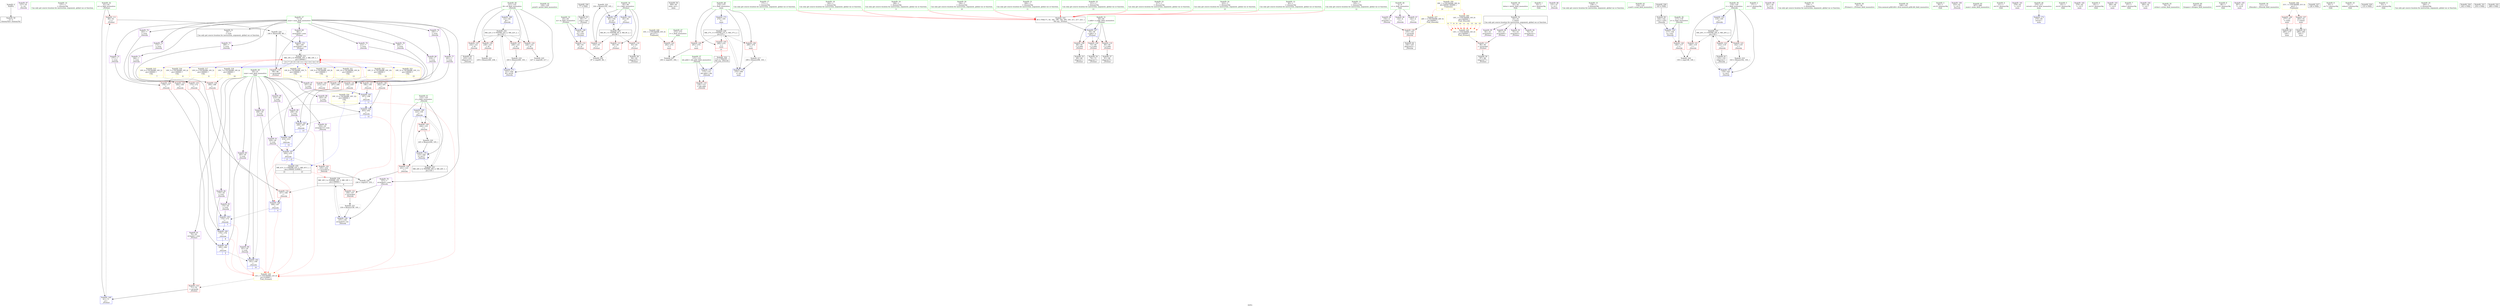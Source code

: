 digraph "SVFG" {
	label="SVFG";

	Node0x55f6a4c84940 [shape=record,color=grey,label="{NodeID: 0\nNullPtr}"];
	Node0x55f6a4c84940 -> Node0x55f6a4c8d000[style=solid];
	Node0x55f6a4c8bee0 [shape=record,color=purple,label="{NodeID: 97\n127\<--35\n\<--.str\n_Z4worki\n}"];
	Node0x55f6a4c89e20 [shape=record,color=green,label="{NodeID: 14\n137\<--1\n\<--dummyObj\nCan only get source location for instruction, argument, global var or function.}"];
	Node0x55f6a4c8ca40 [shape=record,color=red,label="{NodeID: 111\n89\<--61\n\<--n\n_Z5cleari\n}"];
	Node0x55f6a4c8ca40 -> Node0x55f6a4c98850[style=solid];
	Node0x55f6a4c8ac20 [shape=record,color=green,label="{NodeID: 28\n20\<--31\nsum\<--sum_field_insensitive\nGlob }"];
	Node0x55f6a4c8ac20 -> Node0x55f6a4c8e9c0[style=solid];
	Node0x55f6a4c8ac20 -> Node0x55f6a4c8ea90[style=solid];
	Node0x55f6a4c8ac20 -> Node0x55f6a4c8eb60[style=solid];
	Node0x55f6a4c8ac20 -> Node0x55f6a4c8ec30[style=solid];
	Node0x55f6a4c8ac20 -> Node0x55f6a4c8ed00[style=solid];
	Node0x55f6a4c8ac20 -> Node0x55f6a4c8edd0[style=solid];
	Node0x55f6a4c8ac20 -> Node0x55f6a4c8eea0[style=solid];
	Node0x55f6a4c8ac20 -> Node0x55f6a4c8ef70[style=solid];
	Node0x55f6a4c8ac20 -> Node0x55f6a4c8f040[style=solid];
	Node0x55f6a4c8ac20 -> Node0x55f6a4c8f110[style=solid];
	Node0x55f6a4c8ac20 -> Node0x55f6a4c8f1e0[style=solid];
	Node0x55f6a4c8ac20 -> Node0x55f6a4c8f2b0[style=solid];
	Node0x55f6a4c91da0 [shape=record,color=red,label="{NodeID: 125\n232\<--121\n\<--i6\n_Z4worki\n}"];
	Node0x55f6a4c91da0 -> Node0x55f6a4c8db20[style=solid];
	Node0x55f6a4c8b870 [shape=record,color=green,label="{NodeID: 42\n129\<--130\nprintf\<--printf_field_insensitive\n}"];
	Node0x55f6a4c98550 [shape=record,color=grey,label="{NodeID: 222\n104 = Binary(103, 105, )\n}"];
	Node0x55f6a4c98550 -> Node0x55f6a4c93390[style=solid];
	Node0x55f6a4c92900 [shape=record,color=red,label="{NodeID: 139\n207\<--206\n\<--\n_Z4worki\n}"];
	Node0x55f6a4c92900 -> Node0x55f6a4c93e20[style=solid];
	Node0x55f6a4c8d570 [shape=record,color=black,label="{NodeID: 56\n269\<--83\nmain_ret\<--\nmain\n}"];
	Node0x55f6a4ca9800 [shape=record,color=yellow,style=double,label="{NodeID: 319\n10V_8 = CSCHI(MR_10V_7)\npts\{190000 \}\nCS[]|{|<s1>11}}"];
	Node0x55f6a4ca9800 -> Node0x55f6a4c92760[style=dashed];
	Node0x55f6a4ca9800:s1 -> Node0x55f6a4ca03b0[style=dashed,color=red];
	Node0x55f6a4ca1ce0 [shape=record,color=black,label="{NodeID: 236\nMR_37V_3 = PHI(MR_37V_4, MR_37V_2, )\npts\{275 \}\n}"];
	Node0x55f6a4ca1ce0 -> Node0x55f6a4c92d10[style=dashed];
	Node0x55f6a4ca1ce0 -> Node0x55f6a4c92de0[style=dashed];
	Node0x55f6a4ca1ce0 -> Node0x55f6a4c92eb0[style=dashed];
	Node0x55f6a4ca1ce0 -> Node0x55f6a4c94570[style=dashed];
	Node0x55f6a4c93460 [shape=record,color=blue,label="{NodeID: 153\n115\<--114\nidx.addr\<--idx\n_Z4worki\n}"];
	Node0x55f6a4c93460 -> Node0x55f6a4c918c0[style=dashed];
	Node0x55f6a4c8e0d0 [shape=record,color=purple,label="{NodeID: 70\n157\<--7\narrayidx4\<--num\n_Z4worki\n}"];
	Node0x55f6a4c8e0d0 -> Node0x55f6a4c92280[style=solid];
	Node0x55f6a4c8e0d0 -> Node0x55f6a4c936d0[style=solid];
	Node0x55f6a4cb92f0 [shape=record,color=black,label="{NodeID: 333\n58 = PHI(171, 83, 182, 188, 194, 200, 105, 211, 217, 223, )\n0th arg _Z5cleari }"];
	Node0x55f6a4cb92f0 -> Node0x55f6a4c92f80[style=solid];
	Node0x55f6a4ca4800 [shape=record,color=yellow,style=double,label="{NodeID: 250\n39V_1 = ENCHI(MR_39V_0)\npts\{60000 340000 \}\nFun[main]|{<s0>21|<s1>21}}"];
	Node0x55f6a4ca4800:s0 -> Node0x55f6a4ca4ee0[style=dashed,color=red];
	Node0x55f6a4ca4800:s1 -> Node0x55f6a4ca5180[style=dashed,color=red];
	Node0x55f6a4c93fc0 [shape=record,color=blue,label="{NodeID: 167\n220\<--219\n\<--\n_Z4worki\n|{|<s1>15|<s2>21}}"];
	Node0x55f6a4c93fc0 -> Node0x55f6a4c92b70[style=dashed];
	Node0x55f6a4c93fc0:s1 -> Node0x55f6a4ca3a80[style=dashed,color=red];
	Node0x55f6a4c93fc0:s2 -> Node0x55f6a4ca17b0[style=dashed,color=blue];
	Node0x55f6a4c8ec30 [shape=record,color=purple,label="{NodeID: 84\n179\<--20\n\<--sum\n_Z4worki\n}"];
	Node0x55f6a4c8ec30 -> Node0x55f6a4c93a10[style=solid];
	Node0x55f6a4c84630 [shape=record,color=green,label="{NodeID: 1\n35\<--1\n.str\<--dummyObj\nGlob }"];
	Node0x55f6a4c8bfb0 [shape=record,color=purple,label="{NodeID: 98\n131\<--37\n\<--.str.1\n_Z4worki\n}"];
	Node0x55f6a4c89f20 [shape=record,color=green,label="{NodeID: 15\n138\<--1\n\<--dummyObj\nCan only get source location for instruction, argument, global var or function.}"];
	Node0x55f6a4c8cb10 [shape=record,color=red,label="{NodeID: 112\n86\<--63\n\<--m\n_Z5cleari\n}"];
	Node0x55f6a4c8cb10 -> Node0x55f6a4c98fd0[style=solid];
	Node0x55f6a4c8ad20 [shape=record,color=green,label="{NodeID: 29\n32\<--34\nletter\<--letter_field_insensitive\nGlob }"];
	Node0x55f6a4c8ad20 -> Node0x55f6a4c8d200[style=solid];
	Node0x55f6a4c91e70 [shape=record,color=red,label="{NodeID: 126\n238\<--121\n\<--i6\n_Z4worki\n}"];
	Node0x55f6a4c91e70 -> Node0x55f6a4c986d0[style=solid];
	Node0x55f6a4c8b970 [shape=record,color=green,label="{NodeID: 43\n134\<--135\nscanf\<--scanf_field_insensitive\n}"];
	Node0x55f6a4c986d0 [shape=record,color=grey,label="{NodeID: 223\n239 = Binary(240, 238, )\n}"];
	Node0x55f6a4c929d0 [shape=record,color=red,label="{NodeID: 140\n213\<--212\n\<--\n_Z4worki\n}"];
	Node0x55f6a4c929d0 -> Node0x55f6a4c93ef0[style=solid];
	Node0x55f6a4c8d640 [shape=record,color=black,label="{NodeID: 57\n91\<--90\nidxprom3\<--\n_Z5cleari\n}"];
	Node0x55f6a4ca9960 [shape=record,color=yellow,style=double,label="{NodeID: 320\n10V_9 = CSCHI(MR_10V_8)\npts\{190000 \}\nCS[]|{|<s1>12}}"];
	Node0x55f6a4ca9960 -> Node0x55f6a4c92830[style=dashed];
	Node0x55f6a4ca9960:s1 -> Node0x55f6a4ca03b0[style=dashed,color=red];
	Node0x55f6a4ca21e0 [shape=record,color=black,label="{NodeID: 237\nMR_20V_3 = PHI(MR_20V_4, MR_20V_2, )\npts\{120 \}\n}"];
	Node0x55f6a4ca21e0 -> Node0x55f6a4c91a60[style=dashed];
	Node0x55f6a4ca21e0 -> Node0x55f6a4c91b30[style=dashed];
	Node0x55f6a4ca21e0 -> Node0x55f6a4c91c00[style=dashed];
	Node0x55f6a4ca21e0 -> Node0x55f6a4c937a0[style=dashed];
	Node0x55f6a4c93530 [shape=record,color=blue,label="{NodeID: 154\n117\<--144\nn\<--conv\n_Z4worki\n}"];
	Node0x55f6a4c93530 -> Node0x55f6a4c91990[style=dashed];
	Node0x55f6a4c8e1a0 [shape=record,color=purple,label="{NodeID: 71\n166\<--7\n\<--num\n_Z4worki\n}"];
	Node0x55f6a4c8e1a0 -> Node0x55f6a4c92350[style=solid];
	Node0x55f6a4cb9cf0 [shape=record,color=black,label="{NodeID: 334\n114 = PHI(295, )\n0th arg _Z4worki }"];
	Node0x55f6a4cb9cf0 -> Node0x55f6a4c93460[style=solid];
	Node0x55f6a4c94090 [shape=record,color=blue,label="{NodeID: 168\n121\<--83\ni6\<--\n_Z4worki\n}"];
	Node0x55f6a4c94090 -> Node0x55f6a4ca08b0[style=dashed];
	Node0x55f6a4c8ed00 [shape=record,color=purple,label="{NodeID: 85\n185\<--20\n\<--sum\n_Z4worki\n}"];
	Node0x55f6a4c8ed00 -> Node0x55f6a4c93ae0[style=solid];
	Node0x55f6a4c71290 [shape=record,color=green,label="{NodeID: 2\n37\<--1\n.str.1\<--dummyObj\nGlob }"];
	Node0x55f6a4c8c080 [shape=record,color=purple,label="{NodeID: 99\n241\<--39\n\<--.str.2\n_Z4worki\n}"];
	Node0x55f6a4c8a020 [shape=record,color=green,label="{NodeID: 16\n139\<--1\n\<--dummyObj\nCan only get source location for instruction, argument, global var or function.}"];
	Node0x55f6a4c8cbe0 [shape=record,color=red,label="{NodeID: 113\n85\<--65\n\<--i\n_Z5cleari\n}"];
	Node0x55f6a4c8cbe0 -> Node0x55f6a4c98fd0[style=solid];
	Node0x55f6a4c8ae20 [shape=record,color=green,label="{NodeID: 30\n55\<--56\n_Z5cleari\<--_Z5cleari_field_insensitive\n}"];
	Node0x55f6a4c91f40 [shape=record,color=red,label="{NodeID: 127\n249\<--121\n\<--i6\n_Z4worki\n}"];
	Node0x55f6a4c91f40 -> Node0x55f6a4c97f50[style=solid];
	Node0x55f6a4c8ba70 [shape=record,color=green,label="{NodeID: 44\n140\<--141\nllvm.memset.p0i8.i64\<--llvm.memset.p0i8.i64_field_insensitive\n}"];
	Node0x55f6a4c98850 [shape=record,color=grey,label="{NodeID: 224\n100 = Binary(99, 89, )\n}"];
	Node0x55f6a4c98850 -> Node0x55f6a4c932c0[style=solid];
	Node0x55f6a4c92aa0 [shape=record,color=red,label="{NodeID: 141\n219\<--218\n\<--\n_Z4worki\n}"];
	Node0x55f6a4c92aa0 -> Node0x55f6a4c93fc0[style=solid];
	Node0x55f6a4c8d710 [shape=record,color=black,label="{NodeID: 58\n94\<--93\nidxprom5\<--\n_Z5cleari\n}"];
	Node0x55f6a4ca9ac0 [shape=record,color=yellow,style=double,label="{NodeID: 321\n10V_10 = CSCHI(MR_10V_9)\npts\{190000 \}\nCS[]|{|<s1>13}}"];
	Node0x55f6a4ca9ac0 -> Node0x55f6a4c92900[style=dashed];
	Node0x55f6a4ca9ac0:s1 -> Node0x55f6a4ca03b0[style=dashed,color=red];
	Node0x55f6a4ca26e0 [shape=record,color=black,label="{NodeID: 238\nMR_10V_2 = PHI(MR_10V_3, MR_10V_1, )\npts\{190000 \}\n|{|<s3>6}}"];
	Node0x55f6a4ca26e0 -> Node0x55f6a4c92280[style=dashed];
	Node0x55f6a4ca26e0 -> Node0x55f6a4c92350[style=dashed];
	Node0x55f6a4ca26e0 -> Node0x55f6a4c936d0[style=dashed];
	Node0x55f6a4ca26e0:s3 -> Node0x55f6a4ca03b0[style=dashed,color=red];
	Node0x55f6a4c93600 [shape=record,color=blue,label="{NodeID: 155\n119\<--105\ni\<--\n_Z4worki\n}"];
	Node0x55f6a4c93600 -> Node0x55f6a4ca21e0[style=dashed];
	Node0x55f6a4c8e270 [shape=record,color=purple,label="{NodeID: 72\n172\<--7\n\<--num\n_Z4worki\n}"];
	Node0x55f6a4c8e270 -> Node0x55f6a4c92420[style=solid];
	Node0x55f6a4c94160 [shape=record,color=blue,label="{NodeID: 169\n123\<--105\nj\<--\n_Z4worki\n}"];
	Node0x55f6a4c94160 -> Node0x55f6a4c92010[style=dashed];
	Node0x55f6a4c94160 -> Node0x55f6a4c920e0[style=dashed];
	Node0x55f6a4c94160 -> Node0x55f6a4c94230[style=dashed];
	Node0x55f6a4c94160 -> Node0x55f6a4ca0db0[style=dashed];
	Node0x55f6a4c8edd0 [shape=record,color=purple,label="{NodeID: 86\n191\<--20\n\<--sum\n_Z4worki\n}"];
	Node0x55f6a4c8edd0 -> Node0x55f6a4c93bb0[style=solid];
	Node0x55f6a4c71380 [shape=record,color=green,label="{NodeID: 3\n39\<--1\n.str.2\<--dummyObj\nGlob }"];
	Node0x55f6a4c8c150 [shape=record,color=purple,label="{NodeID: 100\n253\<--41\n\<--.str.3\n_Z4worki\n}"];
	Node0x55f6a4c8a120 [shape=record,color=green,label="{NodeID: 17\n171\<--1\n\<--dummyObj\nCan only get source location for instruction, argument, global var or function.|{<s0>6}}"];
	Node0x55f6a4c8a120:s0 -> Node0x55f6a4cb92f0[style=solid,color=red];
	Node0x55f6a4c8ccb0 [shape=record,color=red,label="{NodeID: 114\n93\<--65\n\<--i\n_Z5cleari\n}"];
	Node0x55f6a4c8ccb0 -> Node0x55f6a4c8d710[style=solid];
	Node0x55f6a4c8af20 [shape=record,color=green,label="{NodeID: 31\n59\<--60\nx.addr\<--x.addr_field_insensitive\n_Z5cleari\n}"];
	Node0x55f6a4c8af20 -> Node0x55f6a4c8c7d0[style=solid];
	Node0x55f6a4c8af20 -> Node0x55f6a4c8c8a0[style=solid];
	Node0x55f6a4c8af20 -> Node0x55f6a4c8c970[style=solid];
	Node0x55f6a4c8af20 -> Node0x55f6a4c92f80[style=solid];
	Node0x55f6a4c92010 [shape=record,color=red,label="{NodeID: 128\n231\<--123\n\<--j\n_Z4worki\n}"];
	Node0x55f6a4c92010 -> Node0x55f6a4c98e50[style=solid];
	Node0x55f6a4c8bb70 [shape=record,color=green,label="{NodeID: 45\n267\<--268\nmain\<--main_field_insensitive\n}"];
	Node0x55f6a4c989d0 [shape=record,color=grey,label="{NodeID: 225\n227 = cmp(226, 217, )\n}"];
	Node0x55f6a4c92b70 [shape=record,color=red,label="{NodeID: 142\n235\<--234\n\<--arrayidx12\n_Z4worki\n}"];
	Node0x55f6a4c92b70 -> Node0x55f6a4c98e50[style=solid];
	Node0x55f6a4c8d7e0 [shape=record,color=black,label="{NodeID: 59\n97\<--96\nidxprom7\<--\n_Z5cleari\n}"];
	Node0x55f6a4ca9c20 [shape=record,color=yellow,style=double,label="{NodeID: 322\n10V_11 = CSCHI(MR_10V_10)\npts\{190000 \}\nCS[]|{|<s1>14}}"];
	Node0x55f6a4ca9c20 -> Node0x55f6a4c929d0[style=dashed];
	Node0x55f6a4ca9c20:s1 -> Node0x55f6a4ca03b0[style=dashed,color=red];
	Node0x55f6a4c936d0 [shape=record,color=blue,label="{NodeID: 156\n157\<--159\narrayidx4\<--inc\n_Z4worki\n}"];
	Node0x55f6a4c936d0 -> Node0x55f6a4ca26e0[style=dashed];
	Node0x55f6a4c8e340 [shape=record,color=purple,label="{NodeID: 73\n177\<--7\n\<--num\n_Z4worki\n}"];
	Node0x55f6a4c8e340 -> Node0x55f6a4c924f0[style=solid];
	Node0x55f6a4c94230 [shape=record,color=blue,label="{NodeID: 170\n123\<--245\nj\<--inc17\n_Z4worki\n}"];
	Node0x55f6a4c94230 -> Node0x55f6a4c92010[style=dashed];
	Node0x55f6a4c94230 -> Node0x55f6a4c920e0[style=dashed];
	Node0x55f6a4c94230 -> Node0x55f6a4c94230[style=dashed];
	Node0x55f6a4c94230 -> Node0x55f6a4ca0db0[style=dashed];
	Node0x55f6a4c8eea0 [shape=record,color=purple,label="{NodeID: 87\n197\<--20\n\<--sum\n_Z4worki\n}"];
	Node0x55f6a4c8eea0 -> Node0x55f6a4c93c80[style=solid];
	Node0x55f6a4c88fd0 [shape=record,color=green,label="{NodeID: 4\n41\<--1\n.str.3\<--dummyObj\nGlob }"];
	Node0x55f6a4c8c220 [shape=record,color=purple,label="{NodeID: 101\n278\<--43\n\<--.str.4\nmain\n}"];
	Node0x55f6a4c8a220 [shape=record,color=green,label="{NodeID: 18\n182\<--1\n\<--dummyObj\nCan only get source location for instruction, argument, global var or function.|{<s0>8}}"];
	Node0x55f6a4c8a220:s0 -> Node0x55f6a4cb92f0[style=solid,color=red];
	Node0x55f6a4c8cd80 [shape=record,color=red,label="{NodeID: 115\n103\<--65\n\<--i\n_Z5cleari\n}"];
	Node0x55f6a4c8cd80 -> Node0x55f6a4c98550[style=solid];
	Node0x55f6a4c8aff0 [shape=record,color=green,label="{NodeID: 32\n61\<--62\nn\<--n_field_insensitive\n_Z5cleari\n}"];
	Node0x55f6a4c8aff0 -> Node0x55f6a4c8ca40[style=solid];
	Node0x55f6a4c8aff0 -> Node0x55f6a4c93050[style=solid];
	Node0x55f6a4c920e0 [shape=record,color=red,label="{NodeID: 129\n244\<--123\n\<--j\n_Z4worki\n}"];
	Node0x55f6a4c920e0 -> Node0x55f6a4c98250[style=solid];
	Node0x55f6a4c8bc70 [shape=record,color=green,label="{NodeID: 46\n270\<--271\nretval\<--retval_field_insensitive\nmain\n}"];
	Node0x55f6a4c8bc70 -> Node0x55f6a4c943d0[style=solid];
	Node0x55f6a4c98b50 [shape=record,color=grey,label="{NodeID: 226\n150 = cmp(148, 149, )\n}"];
	Node0x55f6a4c92c40 [shape=record,color=red,label="{NodeID: 143\n292\<--272\n\<--t\nmain\n}"];
	Node0x55f6a4c92c40 -> Node0x55f6a4c98cd0[style=solid];
	Node0x55f6a4c8d8b0 [shape=record,color=black,label="{NodeID: 60\n144\<--143\nconv\<--call2\n_Z4worki\n}"];
	Node0x55f6a4c8d8b0 -> Node0x55f6a4c93530[style=solid];
	Node0x55f6a4ca9d80 [shape=record,color=yellow,style=double,label="{NodeID: 323\n10V_12 = CSCHI(MR_10V_11)\npts\{190000 \}\nCS[]|{|<s1>15}}"];
	Node0x55f6a4ca9d80 -> Node0x55f6a4c92aa0[style=dashed];
	Node0x55f6a4ca9d80:s1 -> Node0x55f6a4ca03b0[style=dashed,color=red];
	Node0x55f6a4c937a0 [shape=record,color=blue,label="{NodeID: 157\n119\<--163\ni\<--inc5\n_Z4worki\n}"];
	Node0x55f6a4c937a0 -> Node0x55f6a4ca21e0[style=dashed];
	Node0x55f6a4c8e410 [shape=record,color=purple,label="{NodeID: 74\n183\<--7\n\<--num\n_Z4worki\n}"];
	Node0x55f6a4c8e410 -> Node0x55f6a4c925c0[style=solid];
	Node0x55f6a4c94300 [shape=record,color=blue,label="{NodeID: 171\n121\<--250\ni6\<--inc20\n_Z4worki\n}"];
	Node0x55f6a4c94300 -> Node0x55f6a4ca08b0[style=dashed];
	Node0x55f6a4c8ef70 [shape=record,color=purple,label="{NodeID: 88\n203\<--20\n\<--sum\n_Z4worki\n}"];
	Node0x55f6a4c8ef70 -> Node0x55f6a4c93d50[style=solid];
	Node0x55f6a4c89060 [shape=record,color=green,label="{NodeID: 5\n43\<--1\n.str.4\<--dummyObj\nGlob }"];
	Node0x55f6a4c8c2f0 [shape=record,color=purple,label="{NodeID: 102\n279\<--45\n\<--.str.5\nmain\n}"];
	Node0x55f6a4c8a320 [shape=record,color=green,label="{NodeID: 19\n188\<--1\n\<--dummyObj\nCan only get source location for instruction, argument, global var or function.|{<s0>9}}"];
	Node0x55f6a4c8a320:s0 -> Node0x55f6a4cb92f0[style=solid,color=red];
	Node0x55f6a4c91650 [shape=record,color=red,label="{NodeID: 116\n71\<--70\n\<--arrayidx\n_Z5cleari\n}"];
	Node0x55f6a4c91650 -> Node0x55f6a4c93050[style=solid];
	Node0x55f6a4c8b0c0 [shape=record,color=green,label="{NodeID: 33\n63\<--64\nm\<--m_field_insensitive\n_Z5cleari\n}"];
	Node0x55f6a4c8b0c0 -> Node0x55f6a4c8cb10[style=solid];
	Node0x55f6a4c8b0c0 -> Node0x55f6a4c93120[style=solid];
	Node0x55f6a4c921b0 [shape=record,color=red,label="{NodeID: 130\n155\<--154\n\<--arrayidx\n_Z4worki\n}"];
	Node0x55f6a4c921b0 -> Node0x55f6a4c8da50[style=solid];
	Node0x55f6a4c8bd40 [shape=record,color=green,label="{NodeID: 47\n272\<--273\nt\<--t_field_insensitive\nmain\n}"];
	Node0x55f6a4c8bd40 -> Node0x55f6a4c92c40[style=solid];
	Node0x55f6a4c98cd0 [shape=record,color=grey,label="{NodeID: 227\n293 = cmp(291, 292, )\n}"];
	Node0x55f6a4c92d10 [shape=record,color=red,label="{NodeID: 144\n291\<--274\n\<--i\nmain\n}"];
	Node0x55f6a4c92d10 -> Node0x55f6a4c98cd0[style=solid];
	Node0x55f6a4c8d980 [shape=record,color=black,label="{NodeID: 61\n153\<--152\nidxprom\<--\n_Z4worki\n}"];
	Node0x55f6a4ca9ee0 [shape=record,color=yellow,style=double,label="{NodeID: 324\n10V_13 = CSCHI(MR_10V_12)\npts\{190000 \}\nCS[]|{<s0>21}}"];
	Node0x55f6a4ca9ee0:s0 -> Node0x55f6a4ca17b0[style=dashed,color=blue];
	Node0x55f6a4c93870 [shape=record,color=blue,label="{NodeID: 158\n168\<--167\n\<--\n_Z4worki\n|{|<s1>6}}"];
	Node0x55f6a4c93870 -> Node0x55f6a4c93940[style=dashed];
	Node0x55f6a4c93870:s1 -> Node0x55f6a4ca3a80[style=dashed,color=red];
	Node0x55f6a4c8e4e0 [shape=record,color=purple,label="{NodeID: 75\n189\<--7\n\<--num\n_Z4worki\n}"];
	Node0x55f6a4c8e4e0 -> Node0x55f6a4c92690[style=solid];
	Node0x55f6a4c943d0 [shape=record,color=blue,label="{NodeID: 172\n270\<--83\nretval\<--\nmain\n}"];
	Node0x55f6a4c8f040 [shape=record,color=purple,label="{NodeID: 89\n208\<--20\n\<--sum\n_Z4worki\n}"];
	Node0x55f6a4c8f040 -> Node0x55f6a4c93e20[style=solid];
	Node0x55f6a4c890f0 [shape=record,color=green,label="{NodeID: 6\n45\<--1\n.str.5\<--dummyObj\nGlob }"];
	Node0x55f6a4c8c3c0 [shape=record,color=purple,label="{NodeID: 103\n284\<--48\n\<--.str.6\nmain\n}"];
	Node0x55f6a4c8a420 [shape=record,color=green,label="{NodeID: 20\n194\<--1\n\<--dummyObj\nCan only get source location for instruction, argument, global var or function.|{<s0>10}}"];
	Node0x55f6a4c8a420:s0 -> Node0x55f6a4cb92f0[style=solid,color=red];
	Node0x55f6a4c91720 [shape=record,color=red,label="{NodeID: 117\n96\<--95\n\<--arrayidx6\n_Z5cleari\n}"];
	Node0x55f6a4c91720 -> Node0x55f6a4c8d7e0[style=solid];
	Node0x55f6a4c8b190 [shape=record,color=green,label="{NodeID: 34\n65\<--66\ni\<--i_field_insensitive\n_Z5cleari\n}"];
	Node0x55f6a4c8b190 -> Node0x55f6a4c8cbe0[style=solid];
	Node0x55f6a4c8b190 -> Node0x55f6a4c8ccb0[style=solid];
	Node0x55f6a4c8b190 -> Node0x55f6a4c8cd80[style=solid];
	Node0x55f6a4c8b190 -> Node0x55f6a4c931f0[style=solid];
	Node0x55f6a4c8b190 -> Node0x55f6a4c93390[style=solid];
	Node0x55f6a4c92280 [shape=record,color=red,label="{NodeID: 131\n158\<--157\n\<--arrayidx4\n_Z4worki\n}"];
	Node0x55f6a4c92280 -> Node0x55f6a4c983d0[style=solid];
	Node0x55f6a4c8ce30 [shape=record,color=green,label="{NodeID: 48\n274\<--275\ni\<--i_field_insensitive\nmain\n}"];
	Node0x55f6a4c8ce30 -> Node0x55f6a4c92d10[style=solid];
	Node0x55f6a4c8ce30 -> Node0x55f6a4c92de0[style=solid];
	Node0x55f6a4c8ce30 -> Node0x55f6a4c92eb0[style=solid];
	Node0x55f6a4c8ce30 -> Node0x55f6a4c944a0[style=solid];
	Node0x55f6a4c8ce30 -> Node0x55f6a4c94570[style=solid];
	Node0x55f6a4c98e50 [shape=record,color=grey,label="{NodeID: 228\n236 = cmp(231, 235, )\n}"];
	Node0x55f6a4c92de0 [shape=record,color=red,label="{NodeID: 145\n295\<--274\n\<--i\nmain\n|{<s0>21}}"];
	Node0x55f6a4c92de0:s0 -> Node0x55f6a4cb9cf0[style=solid,color=red];
	Node0x55f6a4c8da50 [shape=record,color=black,label="{NodeID: 62\n156\<--155\nidxprom3\<--\n_Z4worki\n}"];
	Node0x55f6a4c93940 [shape=record,color=blue,label="{NodeID: 159\n174\<--173\n\<--\n_Z4worki\n|{|<s1>7}}"];
	Node0x55f6a4c93940 -> Node0x55f6a4c93a10[style=dashed];
	Node0x55f6a4c93940:s1 -> Node0x55f6a4ca3a80[style=dashed,color=red];
	Node0x55f6a4c8e5b0 [shape=record,color=purple,label="{NodeID: 76\n195\<--7\n\<--num\n_Z4worki\n}"];
	Node0x55f6a4c8e5b0 -> Node0x55f6a4c92760[style=solid];
	Node0x55f6a4c944a0 [shape=record,color=blue,label="{NodeID: 173\n274\<--105\ni\<--\nmain\n}"];
	Node0x55f6a4c944a0 -> Node0x55f6a4ca1ce0[style=dashed];
	Node0x55f6a4c8f110 [shape=record,color=purple,label="{NodeID: 90\n214\<--20\n\<--sum\n_Z4worki\n}"];
	Node0x55f6a4c8f110 -> Node0x55f6a4c93ef0[style=solid];
	Node0x55f6a4c89180 [shape=record,color=green,label="{NodeID: 7\n47\<--1\nstdin\<--dummyObj\nGlob }"];
	Node0x55f6a4c8c490 [shape=record,color=purple,label="{NodeID: 104\n285\<--50\n\<--.str.7\nmain\n}"];
	Node0x55f6a4c8a520 [shape=record,color=green,label="{NodeID: 21\n200\<--1\n\<--dummyObj\nCan only get source location for instruction, argument, global var or function.|{<s0>11}}"];
	Node0x55f6a4c8a520:s0 -> Node0x55f6a4cb92f0[style=solid,color=red];
	Node0x55f6a4c917f0 [shape=record,color=red,label="{NodeID: 118\n99\<--98\n\<--arrayidx8\n_Z5cleari\n}"];
	Node0x55f6a4c917f0 -> Node0x55f6a4c98850[style=solid];
	Node0x55f6a4c8b260 [shape=record,color=green,label="{NodeID: 35\n78\<--79\nstrlen\<--strlen_field_insensitive\n}"];
	Node0x55f6a4c92350 [shape=record,color=red,label="{NodeID: 132\n167\<--166\n\<--\n_Z4worki\n}"];
	Node0x55f6a4c92350 -> Node0x55f6a4c93870[style=solid];
	Node0x55f6a4c8cf00 [shape=record,color=green,label="{NodeID: 49\n281\<--282\nfreopen\<--freopen_field_insensitive\n}"];
	Node0x55f6a4c98fd0 [shape=record,color=grey,label="{NodeID: 229\n87 = cmp(85, 86, )\n}"];
	Node0x55f6a4c92eb0 [shape=record,color=red,label="{NodeID: 146\n298\<--274\n\<--i\nmain\n}"];
	Node0x55f6a4c92eb0 -> Node0x55f6a4c97e50[style=solid];
	Node0x55f6a4c8db20 [shape=record,color=black,label="{NodeID: 63\n233\<--232\nidxprom11\<--\n_Z4worki\n}"];
	Node0x55f6a4cb88c0 [shape=record,color=black,label="{NodeID: 326\n77 = PHI()\n}"];
	Node0x55f6a4cb88c0 -> Node0x55f6a4c8d4a0[style=solid];
	Node0x55f6a4c93a10 [shape=record,color=blue,label="{NodeID: 160\n179\<--178\n\<--\n_Z4worki\n|{|<s1>8}}"];
	Node0x55f6a4c93a10 -> Node0x55f6a4c93ae0[style=dashed];
	Node0x55f6a4c93a10:s1 -> Node0x55f6a4ca3a80[style=dashed,color=red];
	Node0x55f6a4c8e680 [shape=record,color=purple,label="{NodeID: 77\n201\<--7\n\<--num\n_Z4worki\n}"];
	Node0x55f6a4c8e680 -> Node0x55f6a4c92830[style=solid];
	Node0x55f6a4ca4ee0 [shape=record,color=yellow,style=double,label="{NodeID: 257\n26V_1 = ENCHI(MR_26V_0)\npts\{60000 \}\nFun[_Z4worki]}"];
	Node0x55f6a4ca4ee0 -> Node0x55f6a4c921b0[style=dashed];
	Node0x55f6a4c94570 [shape=record,color=blue,label="{NodeID: 174\n274\<--299\ni\<--inc\nmain\n}"];
	Node0x55f6a4c94570 -> Node0x55f6a4ca1ce0[style=dashed];
	Node0x55f6a4c8f1e0 [shape=record,color=purple,label="{NodeID: 91\n220\<--20\n\<--sum\n_Z4worki\n}"];
	Node0x55f6a4c8f1e0 -> Node0x55f6a4c93fc0[style=solid];
	Node0x55f6a4c899c0 [shape=record,color=green,label="{NodeID: 8\n48\<--1\n.str.6\<--dummyObj\nGlob }"];
	Node0x55f6a4c8c560 [shape=record,color=purple,label="{NodeID: 105\n287\<--53\n\<--.str.8\nmain\n}"];
	Node0x55f6a4c8a620 [shape=record,color=green,label="{NodeID: 22\n211\<--1\n\<--dummyObj\nCan only get source location for instruction, argument, global var or function.|{<s0>13}}"];
	Node0x55f6a4c8a620:s0 -> Node0x55f6a4cb92f0[style=solid,color=red];
	Node0x55f6a4c918c0 [shape=record,color=red,label="{NodeID: 119\n126\<--115\n\<--idx.addr\n_Z4worki\n}"];
	Node0x55f6a4c8b360 [shape=record,color=green,label="{NodeID: 36\n111\<--112\n_Z4worki\<--_Z4worki_field_insensitive\n}"];
	Node0x55f6a4c92420 [shape=record,color=red,label="{NodeID: 133\n173\<--172\n\<--\n_Z4worki\n}"];
	Node0x55f6a4c92420 -> Node0x55f6a4c93940[style=solid];
	Node0x55f6a4c8d000 [shape=record,color=black,label="{NodeID: 50\n2\<--3\ndummyVal\<--dummyVal\n}"];
	Node0x55f6a4c9feb0 [shape=record,color=black,label="{NodeID: 230\nMR_8V_3 = PHI(MR_8V_4, MR_8V_2, )\npts\{66 \}\n}"];
	Node0x55f6a4c9feb0 -> Node0x55f6a4c8cbe0[style=dashed];
	Node0x55f6a4c9feb0 -> Node0x55f6a4c8ccb0[style=dashed];
	Node0x55f6a4c9feb0 -> Node0x55f6a4c8cd80[style=dashed];
	Node0x55f6a4c9feb0 -> Node0x55f6a4c93390[style=dashed];
	Node0x55f6a4c92f80 [shape=record,color=blue,label="{NodeID: 147\n59\<--58\nx.addr\<--x\n_Z5cleari\n}"];
	Node0x55f6a4c92f80 -> Node0x55f6a4c8c7d0[style=dashed];
	Node0x55f6a4c92f80 -> Node0x55f6a4c8c8a0[style=dashed];
	Node0x55f6a4c92f80 -> Node0x55f6a4c8c970[style=dashed];
	Node0x55f6a4c8dbf0 [shape=record,color=black,label="{NodeID: 64\n280\<--277\ncall\<--\nmain\n}"];
	Node0x55f6a4cb8a20 [shape=record,color=black,label="{NodeID: 327\n128 = PHI()\n}"];
	Node0x55f6a4ca3a80 [shape=record,color=yellow,style=double,label="{NodeID: 244\n12V_1 = ENCHI(MR_12V_0)\npts\{310000 \}\nFun[_Z5cleari]}"];
	Node0x55f6a4ca3a80 -> Node0x55f6a4c91650[style=dashed];
	Node0x55f6a4c93ae0 [shape=record,color=blue,label="{NodeID: 161\n185\<--184\n\<--\n_Z4worki\n|{|<s1>9}}"];
	Node0x55f6a4c93ae0 -> Node0x55f6a4c93bb0[style=dashed];
	Node0x55f6a4c93ae0:s1 -> Node0x55f6a4ca3a80[style=dashed,color=red];
	Node0x55f6a4c8e750 [shape=record,color=purple,label="{NodeID: 78\n206\<--7\n\<--num\n_Z4worki\n}"];
	Node0x55f6a4c8e750 -> Node0x55f6a4c92900[style=solid];
	Node0x55f6a4c8f2b0 [shape=record,color=purple,label="{NodeID: 92\n234\<--20\narrayidx12\<--sum\n_Z4worki\n}"];
	Node0x55f6a4c8f2b0 -> Node0x55f6a4c92b70[style=solid];
	Node0x55f6a4c89a50 [shape=record,color=green,label="{NodeID: 9\n50\<--1\n.str.7\<--dummyObj\nGlob }"];
	Node0x55f6a4c8c630 [shape=record,color=red,label="{NodeID: 106\n277\<--47\n\<--stdin\nmain\n}"];
	Node0x55f6a4c8c630 -> Node0x55f6a4c8dbf0[style=solid];
	Node0x55f6a4c8a720 [shape=record,color=green,label="{NodeID: 23\n217\<--1\n\<--dummyObj\nCan only get source location for instruction, argument, global var or function.|{<s0>14}}"];
	Node0x55f6a4c8a720:s0 -> Node0x55f6a4cb92f0[style=solid,color=red];
	Node0x55f6a4c91990 [shape=record,color=red,label="{NodeID: 120\n149\<--117\n\<--n\n_Z4worki\n}"];
	Node0x55f6a4c91990 -> Node0x55f6a4c98b50[style=solid];
	Node0x55f6a4c8b460 [shape=record,color=green,label="{NodeID: 37\n115\<--116\nidx.addr\<--idx.addr_field_insensitive\n_Z4worki\n}"];
	Node0x55f6a4c8b460 -> Node0x55f6a4c918c0[style=solid];
	Node0x55f6a4c8b460 -> Node0x55f6a4c93460[style=solid];
	Node0x55f6a4c97e50 [shape=record,color=grey,label="{NodeID: 217\n299 = Binary(298, 105, )\n}"];
	Node0x55f6a4c97e50 -> Node0x55f6a4c94570[style=solid];
	Node0x55f6a4c924f0 [shape=record,color=red,label="{NodeID: 134\n178\<--177\n\<--\n_Z4worki\n}"];
	Node0x55f6a4c924f0 -> Node0x55f6a4c93a10[style=solid];
	Node0x55f6a4c8d100 [shape=record,color=black,label="{NodeID: 51\n18\<--7\n\<--num\nCan only get source location for instruction, argument, global var or function.}"];
	Node0x55f6a4ca03b0 [shape=record,color=black,label="{NodeID: 231\nMR_10V_2 = PHI(MR_10V_3, MR_10V_1, )\npts\{190000 \}\n|{|<s2>6|<s3>7|<s4>8|<s5>9|<s6>10|<s7>11|<s8>12|<s9>13|<s10>14|<s11>15}}"];
	Node0x55f6a4ca03b0 -> Node0x55f6a4c917f0[style=dashed];
	Node0x55f6a4ca03b0 -> Node0x55f6a4c932c0[style=dashed];
	Node0x55f6a4ca03b0:s2 -> Node0x55f6a4ca9280[style=dashed,color=blue];
	Node0x55f6a4ca03b0:s3 -> Node0x55f6a4ca93e0[style=dashed,color=blue];
	Node0x55f6a4ca03b0:s4 -> Node0x55f6a4ca9540[style=dashed,color=blue];
	Node0x55f6a4ca03b0:s5 -> Node0x55f6a4ca96a0[style=dashed,color=blue];
	Node0x55f6a4ca03b0:s6 -> Node0x55f6a4ca9800[style=dashed,color=blue];
	Node0x55f6a4ca03b0:s7 -> Node0x55f6a4ca9960[style=dashed,color=blue];
	Node0x55f6a4ca03b0:s8 -> Node0x55f6a4ca9ac0[style=dashed,color=blue];
	Node0x55f6a4ca03b0:s9 -> Node0x55f6a4ca9c20[style=dashed,color=blue];
	Node0x55f6a4ca03b0:s10 -> Node0x55f6a4ca9d80[style=dashed,color=blue];
	Node0x55f6a4ca03b0:s11 -> Node0x55f6a4ca9ee0[style=dashed,color=blue];
	Node0x55f6a4c93050 [shape=record,color=blue,label="{NodeID: 148\n61\<--71\nn\<--\n_Z5cleari\n}"];
	Node0x55f6a4c93050 -> Node0x55f6a4c8ca40[style=dashed];
	Node0x55f6a4c8dcc0 [shape=record,color=black,label="{NodeID: 65\n286\<--283\ncall1\<--\nmain\n}"];
	Node0x55f6a4cb8af0 [shape=record,color=black,label="{NodeID: 328\n143 = PHI()\n}"];
	Node0x55f6a4cb8af0 -> Node0x55f6a4c8d8b0[style=solid];
	Node0x55f6a4ca3b60 [shape=record,color=yellow,style=double,label="{NodeID: 245\n14V_1 = ENCHI(MR_14V_0)\npts\{340000 \}\nFun[_Z5cleari]}"];
	Node0x55f6a4ca3b60 -> Node0x55f6a4c91720[style=dashed];
	Node0x55f6a4c93bb0 [shape=record,color=blue,label="{NodeID: 162\n191\<--190\n\<--\n_Z4worki\n|{|<s1>10}}"];
	Node0x55f6a4c93bb0 -> Node0x55f6a4c93c80[style=dashed];
	Node0x55f6a4c93bb0:s1 -> Node0x55f6a4ca3a80[style=dashed,color=red];
	Node0x55f6a4c8e820 [shape=record,color=purple,label="{NodeID: 79\n212\<--7\n\<--num\n_Z4worki\n}"];
	Node0x55f6a4c8e820 -> Node0x55f6a4c929d0[style=solid];
	Node0x55f6a4c8f380 [shape=record,color=purple,label="{NodeID: 93\n75\<--33\narrayidx2\<--\n_Z5cleari\n}"];
	Node0x55f6a4c89ae0 [shape=record,color=green,label="{NodeID: 10\n52\<--1\nstdout\<--dummyObj\nGlob }"];
	Node0x55f6a4c8c700 [shape=record,color=red,label="{NodeID: 107\n283\<--52\n\<--stdout\nmain\n}"];
	Node0x55f6a4c8c700 -> Node0x55f6a4c8dcc0[style=solid];
	Node0x55f6a4c8a820 [shape=record,color=green,label="{NodeID: 24\n223\<--1\n\<--dummyObj\nCan only get source location for instruction, argument, global var or function.|{<s0>15}}"];
	Node0x55f6a4c8a820:s0 -> Node0x55f6a4cb92f0[style=solid,color=red];
	Node0x55f6a4c91a60 [shape=record,color=red,label="{NodeID: 121\n148\<--119\n\<--i\n_Z4worki\n}"];
	Node0x55f6a4c91a60 -> Node0x55f6a4c98b50[style=solid];
	Node0x55f6a4c8b530 [shape=record,color=green,label="{NodeID: 38\n117\<--118\nn\<--n_field_insensitive\n_Z4worki\n}"];
	Node0x55f6a4c8b530 -> Node0x55f6a4c91990[style=solid];
	Node0x55f6a4c8b530 -> Node0x55f6a4c93530[style=solid];
	Node0x55f6a4c97f50 [shape=record,color=grey,label="{NodeID: 218\n250 = Binary(249, 105, )\n}"];
	Node0x55f6a4c97f50 -> Node0x55f6a4c94300[style=solid];
	Node0x55f6a4c925c0 [shape=record,color=red,label="{NodeID: 135\n184\<--183\n\<--\n_Z4worki\n}"];
	Node0x55f6a4c925c0 -> Node0x55f6a4c93ae0[style=solid];
	Node0x55f6a4c8d200 [shape=record,color=black,label="{NodeID: 52\n33\<--32\n\<--letter\nCan only get source location for instruction, argument, global var or function.}"];
	Node0x55f6a4c8d200 -> Node0x55f6a4c8f380[style=solid];
	Node0x55f6a4c8d200 -> Node0x55f6a4c8f450[style=solid];
	Node0x55f6a4c8d200 -> Node0x55f6a4c8f520[style=solid];
	Node0x55f6a4c8d200 -> Node0x55f6a4c8be10[style=solid];
	Node0x55f6a4ca9280 [shape=record,color=yellow,style=double,label="{NodeID: 315\n10V_4 = CSCHI(MR_10V_2)\npts\{190000 \}\nCS[]|{|<s1>7}}"];
	Node0x55f6a4ca9280 -> Node0x55f6a4c92420[style=dashed];
	Node0x55f6a4ca9280:s1 -> Node0x55f6a4ca03b0[style=dashed,color=red];
	Node0x55f6a4ca08b0 [shape=record,color=black,label="{NodeID: 232\nMR_22V_3 = PHI(MR_22V_4, MR_22V_2, )\npts\{122 \}\n}"];
	Node0x55f6a4ca08b0 -> Node0x55f6a4c91cd0[style=dashed];
	Node0x55f6a4ca08b0 -> Node0x55f6a4c91da0[style=dashed];
	Node0x55f6a4ca08b0 -> Node0x55f6a4c91e70[style=dashed];
	Node0x55f6a4ca08b0 -> Node0x55f6a4c91f40[style=dashed];
	Node0x55f6a4ca08b0 -> Node0x55f6a4c94300[style=dashed];
	Node0x55f6a4c93120 [shape=record,color=blue,label="{NodeID: 149\n63\<--80\nm\<--conv\n_Z5cleari\n}"];
	Node0x55f6a4c93120 -> Node0x55f6a4c8cb10[style=dashed];
	Node0x55f6a4c8dd90 [shape=record,color=purple,label="{NodeID: 66\n132\<--4\n\<--s\n_Z4worki\n}"];
	Node0x55f6a4cb8c20 [shape=record,color=black,label="{NodeID: 329\n133 = PHI()\n}"];
	Node0x55f6a4ca3c40 [shape=record,color=yellow,style=double,label="{NodeID: 246\n31V_1 = ENCHI(MR_31V_0)\npts\{1 \}\nFun[main]}"];
	Node0x55f6a4ca3c40 -> Node0x55f6a4c8c630[style=dashed];
	Node0x55f6a4ca3c40 -> Node0x55f6a4c8c700[style=dashed];
	Node0x55f6a4c93c80 [shape=record,color=blue,label="{NodeID: 163\n197\<--196\n\<--\n_Z4worki\n|{|<s1>11}}"];
	Node0x55f6a4c93c80 -> Node0x55f6a4c93d50[style=dashed];
	Node0x55f6a4c93c80:s1 -> Node0x55f6a4ca3a80[style=dashed,color=red];
	Node0x55f6a4c8e8f0 [shape=record,color=purple,label="{NodeID: 80\n218\<--7\n\<--num\n_Z4worki\n}"];
	Node0x55f6a4c8e8f0 -> Node0x55f6a4c92aa0[style=solid];
	Node0x55f6a4ca5180 [shape=record,color=yellow,style=double,label="{NodeID: 260\n14V_1 = ENCHI(MR_14V_0)\npts\{340000 \}\nFun[_Z4worki]|{<s0>6|<s1>7|<s2>8|<s3>9|<s4>10|<s5>11|<s6>12|<s7>13|<s8>14|<s9>15}}"];
	Node0x55f6a4ca5180:s0 -> Node0x55f6a4ca3b60[style=dashed,color=red];
	Node0x55f6a4ca5180:s1 -> Node0x55f6a4ca3b60[style=dashed,color=red];
	Node0x55f6a4ca5180:s2 -> Node0x55f6a4ca3b60[style=dashed,color=red];
	Node0x55f6a4ca5180:s3 -> Node0x55f6a4ca3b60[style=dashed,color=red];
	Node0x55f6a4ca5180:s4 -> Node0x55f6a4ca3b60[style=dashed,color=red];
	Node0x55f6a4ca5180:s5 -> Node0x55f6a4ca3b60[style=dashed,color=red];
	Node0x55f6a4ca5180:s6 -> Node0x55f6a4ca3b60[style=dashed,color=red];
	Node0x55f6a4ca5180:s7 -> Node0x55f6a4ca3b60[style=dashed,color=red];
	Node0x55f6a4ca5180:s8 -> Node0x55f6a4ca3b60[style=dashed,color=red];
	Node0x55f6a4ca5180:s9 -> Node0x55f6a4ca3b60[style=dashed,color=red];
	Node0x55f6a4c8f450 [shape=record,color=purple,label="{NodeID: 94\n76\<--33\narraydecay\<--\n_Z5cleari\n}"];
	Node0x55f6a4c89ba0 [shape=record,color=green,label="{NodeID: 11\n53\<--1\n.str.8\<--dummyObj\nGlob }"];
	Node0x55f6a4c8c7d0 [shape=record,color=red,label="{NodeID: 108\n68\<--59\n\<--x.addr\n_Z5cleari\n}"];
	Node0x55f6a4c8c7d0 -> Node0x55f6a4c8d300[style=solid];
	Node0x55f6a4c8a920 [shape=record,color=green,label="{NodeID: 25\n240\<--1\n\<--dummyObj\nCan only get source location for instruction, argument, global var or function.}"];
	Node0x55f6a4c91b30 [shape=record,color=red,label="{NodeID: 122\n152\<--119\n\<--i\n_Z4worki\n}"];
	Node0x55f6a4c91b30 -> Node0x55f6a4c8d980[style=solid];
	Node0x55f6a4c8b600 [shape=record,color=green,label="{NodeID: 39\n119\<--120\ni\<--i_field_insensitive\n_Z4worki\n}"];
	Node0x55f6a4c8b600 -> Node0x55f6a4c91a60[style=solid];
	Node0x55f6a4c8b600 -> Node0x55f6a4c91b30[style=solid];
	Node0x55f6a4c8b600 -> Node0x55f6a4c91c00[style=solid];
	Node0x55f6a4c8b600 -> Node0x55f6a4c93600[style=solid];
	Node0x55f6a4c8b600 -> Node0x55f6a4c937a0[style=solid];
	Node0x55f6a4c980d0 [shape=record,color=grey,label="{NodeID: 219\n163 = Binary(162, 105, )\n}"];
	Node0x55f6a4c980d0 -> Node0x55f6a4c937a0[style=solid];
	Node0x55f6a4c92690 [shape=record,color=red,label="{NodeID: 136\n190\<--189\n\<--\n_Z4worki\n}"];
	Node0x55f6a4c92690 -> Node0x55f6a4c93bb0[style=solid];
	Node0x55f6a4c8d300 [shape=record,color=black,label="{NodeID: 53\n69\<--68\nidxprom\<--\n_Z5cleari\n}"];
	Node0x55f6a4ca93e0 [shape=record,color=yellow,style=double,label="{NodeID: 316\n10V_5 = CSCHI(MR_10V_4)\npts\{190000 \}\nCS[]|{|<s1>8}}"];
	Node0x55f6a4ca93e0 -> Node0x55f6a4c924f0[style=dashed];
	Node0x55f6a4ca93e0:s1 -> Node0x55f6a4ca03b0[style=dashed,color=red];
	Node0x55f6a4ca0db0 [shape=record,color=black,label="{NodeID: 233\nMR_24V_2 = PHI(MR_24V_4, MR_24V_1, )\npts\{124 \}\n}"];
	Node0x55f6a4ca0db0 -> Node0x55f6a4c94160[style=dashed];
	Node0x55f6a4c931f0 [shape=record,color=blue,label="{NodeID: 150\n65\<--83\ni\<--\n_Z5cleari\n}"];
	Node0x55f6a4c931f0 -> Node0x55f6a4c9feb0[style=dashed];
	Node0x55f6a4c8de60 [shape=record,color=purple,label="{NodeID: 67\n142\<--4\n\<--s\n_Z4worki\n}"];
	Node0x55f6a4cb8cf0 [shape=record,color=black,label="{NodeID: 330\n242 = PHI()\n}"];
	Node0x55f6a4c93d50 [shape=record,color=blue,label="{NodeID: 164\n203\<--202\n\<--\n_Z4worki\n|{|<s1>12}}"];
	Node0x55f6a4c93d50 -> Node0x55f6a4c93e20[style=dashed];
	Node0x55f6a4c93d50:s1 -> Node0x55f6a4ca3a80[style=dashed,color=red];
	Node0x55f6a4c8e9c0 [shape=record,color=purple,label="{NodeID: 81\n70\<--20\narrayidx\<--sum\n_Z5cleari\n}"];
	Node0x55f6a4c8e9c0 -> Node0x55f6a4c91650[style=solid];
	Node0x55f6a4c8f520 [shape=record,color=purple,label="{NodeID: 95\n92\<--33\narrayidx4\<--\n_Z5cleari\n}"];
	Node0x55f6a4c89c60 [shape=record,color=green,label="{NodeID: 12\n83\<--1\n\<--dummyObj\nCan only get source location for instruction, argument, global var or function.|{<s0>7}}"];
	Node0x55f6a4c89c60:s0 -> Node0x55f6a4cb92f0[style=solid,color=red];
	Node0x55f6a4c8c8a0 [shape=record,color=red,label="{NodeID: 109\n73\<--59\n\<--x.addr\n_Z5cleari\n}"];
	Node0x55f6a4c8c8a0 -> Node0x55f6a4c8d3d0[style=solid];
	Node0x55f6a4c8aa20 [shape=record,color=green,label="{NodeID: 26\n4\<--6\ns\<--s_field_insensitive\nGlob }"];
	Node0x55f6a4c8aa20 -> Node0x55f6a4c8dd90[style=solid];
	Node0x55f6a4c8aa20 -> Node0x55f6a4c8de60[style=solid];
	Node0x55f6a4c8aa20 -> Node0x55f6a4c8df30[style=solid];
	Node0x55f6a4c91c00 [shape=record,color=red,label="{NodeID: 123\n162\<--119\n\<--i\n_Z4worki\n}"];
	Node0x55f6a4c91c00 -> Node0x55f6a4c980d0[style=solid];
	Node0x55f6a4c8b6d0 [shape=record,color=green,label="{NodeID: 40\n121\<--122\ni6\<--i6_field_insensitive\n_Z4worki\n}"];
	Node0x55f6a4c8b6d0 -> Node0x55f6a4c91cd0[style=solid];
	Node0x55f6a4c8b6d0 -> Node0x55f6a4c91da0[style=solid];
	Node0x55f6a4c8b6d0 -> Node0x55f6a4c91e70[style=solid];
	Node0x55f6a4c8b6d0 -> Node0x55f6a4c91f40[style=solid];
	Node0x55f6a4c8b6d0 -> Node0x55f6a4c94090[style=solid];
	Node0x55f6a4c8b6d0 -> Node0x55f6a4c94300[style=solid];
	Node0x55f6a4c98250 [shape=record,color=grey,label="{NodeID: 220\n245 = Binary(244, 105, )\n}"];
	Node0x55f6a4c98250 -> Node0x55f6a4c94230[style=solid];
	Node0x55f6a4c92760 [shape=record,color=red,label="{NodeID: 137\n196\<--195\n\<--\n_Z4worki\n}"];
	Node0x55f6a4c92760 -> Node0x55f6a4c93c80[style=solid];
	Node0x55f6a4c8d3d0 [shape=record,color=black,label="{NodeID: 54\n74\<--73\nidxprom1\<--\n_Z5cleari\n}"];
	Node0x55f6a4ca9540 [shape=record,color=yellow,style=double,label="{NodeID: 317\n10V_6 = CSCHI(MR_10V_5)\npts\{190000 \}\nCS[]|{|<s1>9}}"];
	Node0x55f6a4ca9540 -> Node0x55f6a4c925c0[style=dashed];
	Node0x55f6a4ca9540:s1 -> Node0x55f6a4ca03b0[style=dashed,color=red];
	Node0x55f6a4c932c0 [shape=record,color=blue,label="{NodeID: 151\n98\<--100\narrayidx8\<--sub\n_Z5cleari\n}"];
	Node0x55f6a4c932c0 -> Node0x55f6a4ca03b0[style=dashed];
	Node0x55f6a4c8df30 [shape=record,color=purple,label="{NodeID: 68\n154\<--4\narrayidx\<--s\n_Z4worki\n}"];
	Node0x55f6a4c8df30 -> Node0x55f6a4c921b0[style=solid];
	Node0x55f6a4cb8dc0 [shape=record,color=black,label="{NodeID: 331\n254 = PHI()\n}"];
	Node0x55f6a4ca3e30 [shape=record,color=yellow,style=double,label="{NodeID: 248\n35V_1 = ENCHI(MR_35V_0)\npts\{273 \}\nFun[main]}"];
	Node0x55f6a4ca3e30 -> Node0x55f6a4c92c40[style=dashed];
	Node0x55f6a4c93e20 [shape=record,color=blue,label="{NodeID: 165\n208\<--207\n\<--\n_Z4worki\n|{|<s1>13}}"];
	Node0x55f6a4c93e20 -> Node0x55f6a4c93ef0[style=dashed];
	Node0x55f6a4c93e20:s1 -> Node0x55f6a4ca3a80[style=dashed,color=red];
	Node0x55f6a4c8ea90 [shape=record,color=purple,label="{NodeID: 82\n168\<--20\n\<--sum\n_Z4worki\n}"];
	Node0x55f6a4c8ea90 -> Node0x55f6a4c93870[style=solid];
	Node0x55f6a4c8be10 [shape=record,color=purple,label="{NodeID: 96\n95\<--33\narrayidx6\<--\n_Z5cleari\n}"];
	Node0x55f6a4c8be10 -> Node0x55f6a4c91720[style=solid];
	Node0x55f6a4c89d20 [shape=record,color=green,label="{NodeID: 13\n105\<--1\n\<--dummyObj\nCan only get source location for instruction, argument, global var or function.|{<s0>12}}"];
	Node0x55f6a4c89d20:s0 -> Node0x55f6a4cb92f0[style=solid,color=red];
	Node0x55f6a4c8c970 [shape=record,color=red,label="{NodeID: 110\n90\<--59\n\<--x.addr\n_Z5cleari\n}"];
	Node0x55f6a4c8c970 -> Node0x55f6a4c8d640[style=solid];
	Node0x55f6a4c8ab20 [shape=record,color=green,label="{NodeID: 27\n7\<--19\nnum\<--num_field_insensitive\nGlob }"];
	Node0x55f6a4c8ab20 -> Node0x55f6a4c8d100[style=solid];
	Node0x55f6a4c8ab20 -> Node0x55f6a4c8e000[style=solid];
	Node0x55f6a4c8ab20 -> Node0x55f6a4c8e0d0[style=solid];
	Node0x55f6a4c8ab20 -> Node0x55f6a4c8e1a0[style=solid];
	Node0x55f6a4c8ab20 -> Node0x55f6a4c8e270[style=solid];
	Node0x55f6a4c8ab20 -> Node0x55f6a4c8e340[style=solid];
	Node0x55f6a4c8ab20 -> Node0x55f6a4c8e410[style=solid];
	Node0x55f6a4c8ab20 -> Node0x55f6a4c8e4e0[style=solid];
	Node0x55f6a4c8ab20 -> Node0x55f6a4c8e5b0[style=solid];
	Node0x55f6a4c8ab20 -> Node0x55f6a4c8e680[style=solid];
	Node0x55f6a4c8ab20 -> Node0x55f6a4c8e750[style=solid];
	Node0x55f6a4c8ab20 -> Node0x55f6a4c8e820[style=solid];
	Node0x55f6a4c8ab20 -> Node0x55f6a4c8e8f0[style=solid];
	Node0x55f6a4c91cd0 [shape=record,color=red,label="{NodeID: 124\n226\<--121\n\<--i6\n_Z4worki\n}"];
	Node0x55f6a4c91cd0 -> Node0x55f6a4c989d0[style=solid];
	Node0x55f6a4c8b7a0 [shape=record,color=green,label="{NodeID: 41\n123\<--124\nj\<--j_field_insensitive\n_Z4worki\n}"];
	Node0x55f6a4c8b7a0 -> Node0x55f6a4c92010[style=solid];
	Node0x55f6a4c8b7a0 -> Node0x55f6a4c920e0[style=solid];
	Node0x55f6a4c8b7a0 -> Node0x55f6a4c94160[style=solid];
	Node0x55f6a4c8b7a0 -> Node0x55f6a4c94230[style=solid];
	Node0x55f6a4c983d0 [shape=record,color=grey,label="{NodeID: 221\n159 = Binary(158, 105, )\n}"];
	Node0x55f6a4c983d0 -> Node0x55f6a4c936d0[style=solid];
	Node0x55f6a4c92830 [shape=record,color=red,label="{NodeID: 138\n202\<--201\n\<--\n_Z4worki\n}"];
	Node0x55f6a4c92830 -> Node0x55f6a4c93d50[style=solid];
	Node0x55f6a4c8d4a0 [shape=record,color=black,label="{NodeID: 55\n80\<--77\nconv\<--call\n_Z5cleari\n}"];
	Node0x55f6a4c8d4a0 -> Node0x55f6a4c93120[style=solid];
	Node0x55f6a4ca96a0 [shape=record,color=yellow,style=double,label="{NodeID: 318\n10V_7 = CSCHI(MR_10V_6)\npts\{190000 \}\nCS[]|{|<s1>10}}"];
	Node0x55f6a4ca96a0 -> Node0x55f6a4c92690[style=dashed];
	Node0x55f6a4ca96a0:s1 -> Node0x55f6a4ca03b0[style=dashed,color=red];
	Node0x55f6a4ca17b0 [shape=record,color=black,label="{NodeID: 235\nMR_41V_2 = PHI(MR_41V_3, MR_41V_1, )\npts\{190000 310000 \}\n|{<s0>21|<s1>21}}"];
	Node0x55f6a4ca17b0:s0 -> Node0x55f6a4c93870[style=dashed,color=red];
	Node0x55f6a4ca17b0:s1 -> Node0x55f6a4ca26e0[style=dashed,color=red];
	Node0x55f6a4c93390 [shape=record,color=blue,label="{NodeID: 152\n65\<--104\ni\<--inc\n_Z5cleari\n}"];
	Node0x55f6a4c93390 -> Node0x55f6a4c9feb0[style=dashed];
	Node0x55f6a4c8e000 [shape=record,color=purple,label="{NodeID: 69\n98\<--7\narrayidx8\<--num\n_Z5cleari\n}"];
	Node0x55f6a4c8e000 -> Node0x55f6a4c917f0[style=solid];
	Node0x55f6a4c8e000 -> Node0x55f6a4c932c0[style=solid];
	Node0x55f6a4cb91f0 [shape=record,color=black,label="{NodeID: 332\n288 = PHI()\n}"];
	Node0x55f6a4c93ef0 [shape=record,color=blue,label="{NodeID: 166\n214\<--213\n\<--\n_Z4worki\n|{|<s1>14}}"];
	Node0x55f6a4c93ef0 -> Node0x55f6a4c93fc0[style=dashed];
	Node0x55f6a4c93ef0:s1 -> Node0x55f6a4ca3a80[style=dashed,color=red];
	Node0x55f6a4c8eb60 [shape=record,color=purple,label="{NodeID: 83\n174\<--20\n\<--sum\n_Z4worki\n}"];
	Node0x55f6a4c8eb60 -> Node0x55f6a4c93940[style=solid];
}
